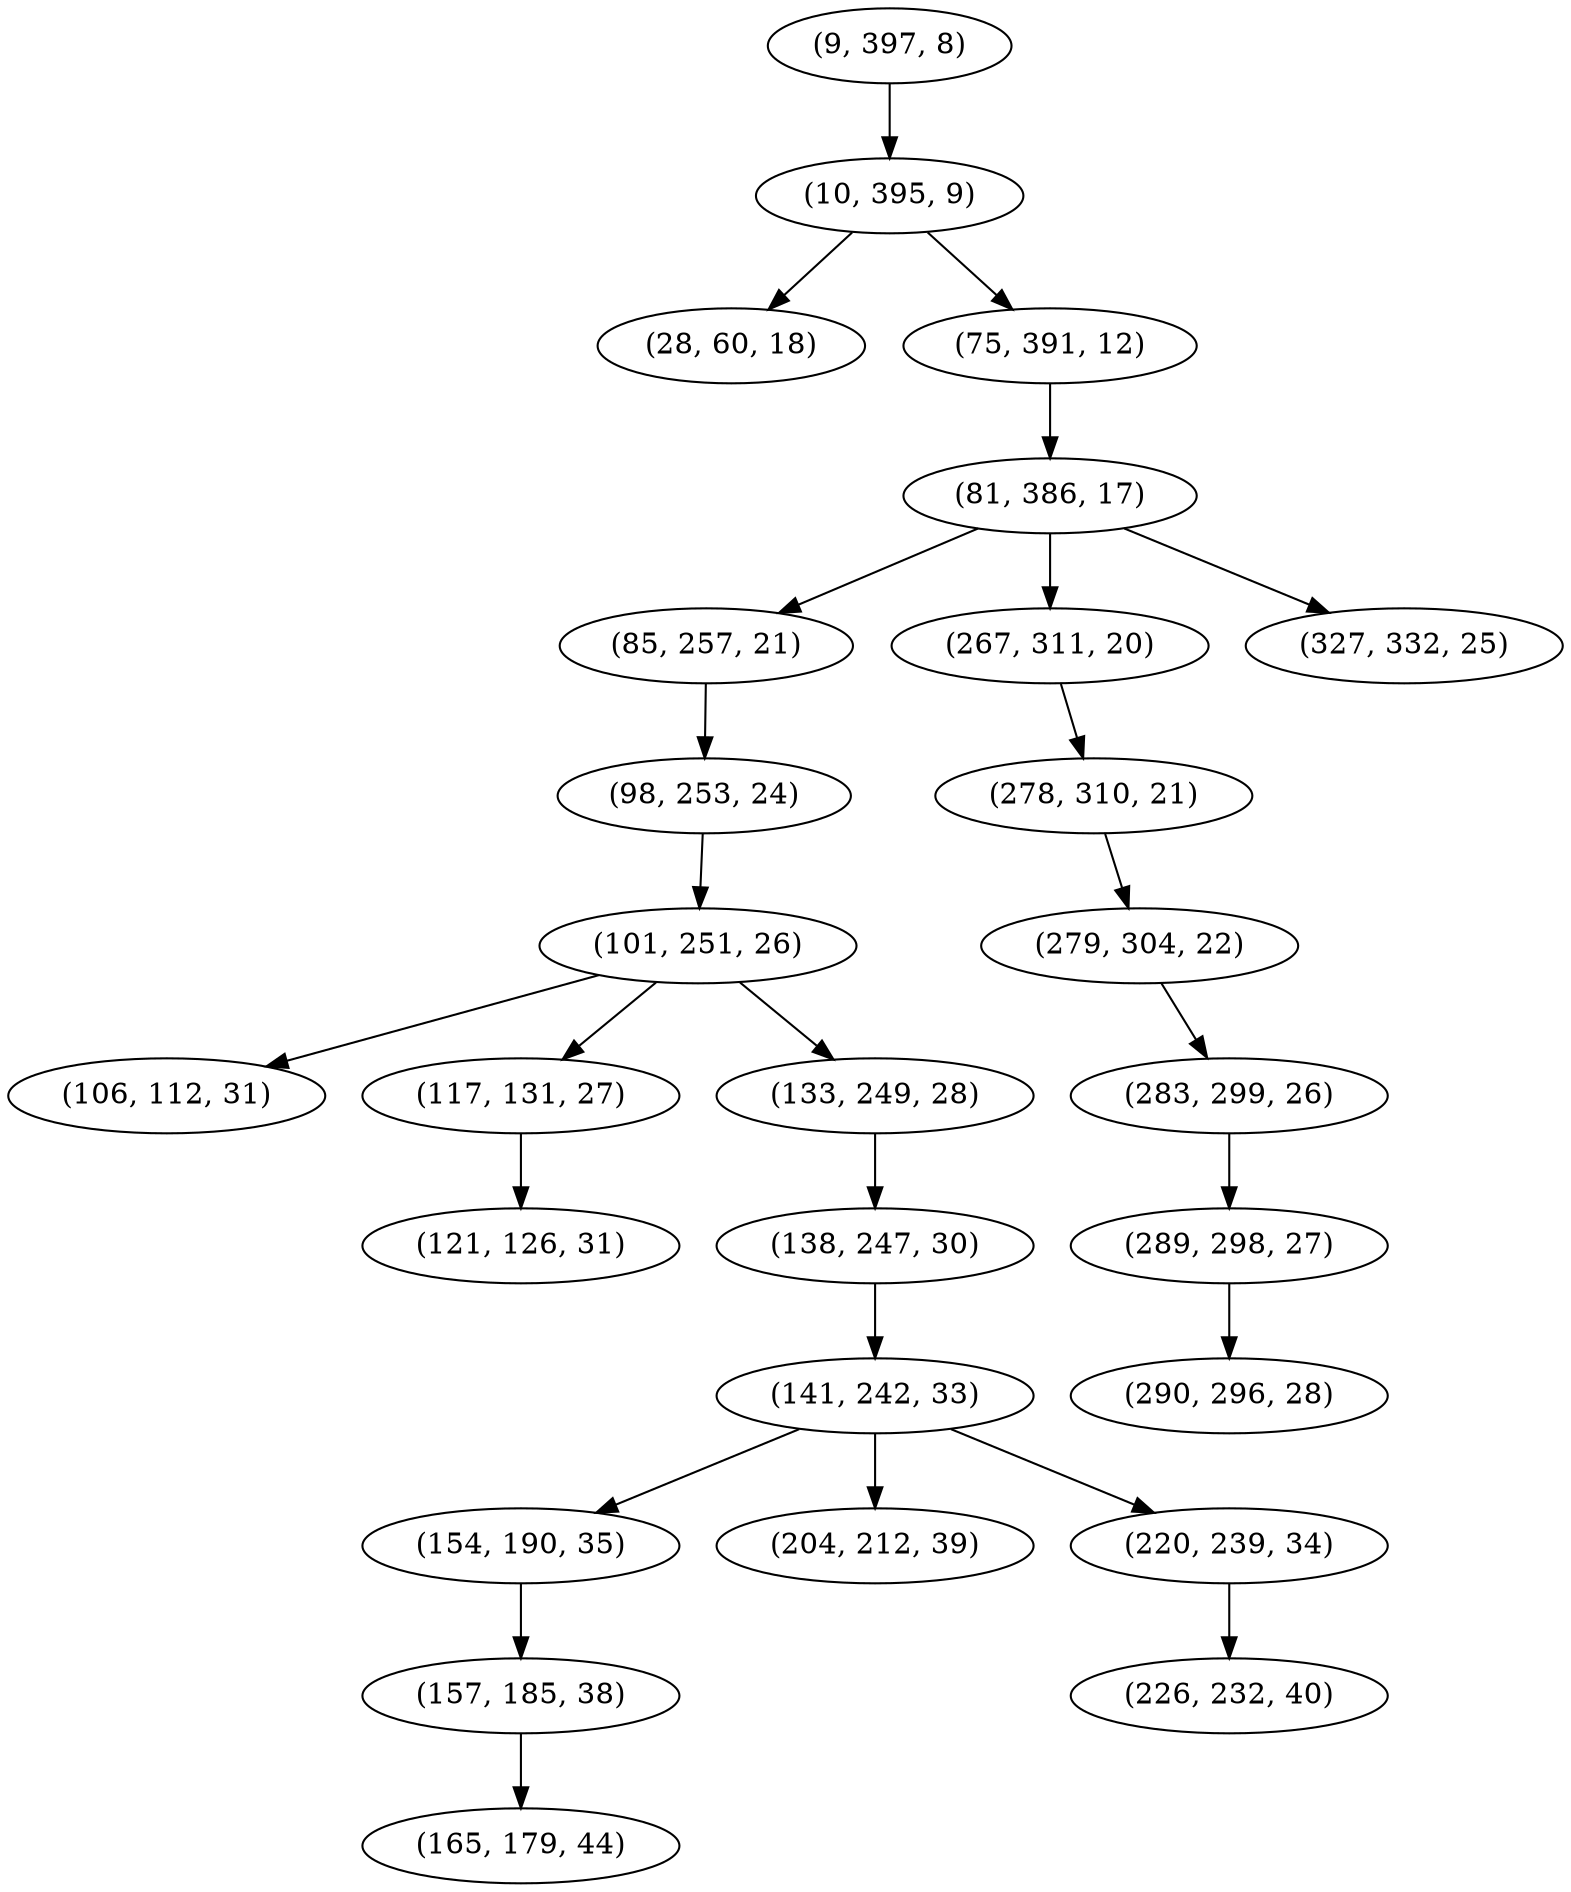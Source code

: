 digraph tree {
    "(9, 397, 8)";
    "(10, 395, 9)";
    "(28, 60, 18)";
    "(75, 391, 12)";
    "(81, 386, 17)";
    "(85, 257, 21)";
    "(98, 253, 24)";
    "(101, 251, 26)";
    "(106, 112, 31)";
    "(117, 131, 27)";
    "(121, 126, 31)";
    "(133, 249, 28)";
    "(138, 247, 30)";
    "(141, 242, 33)";
    "(154, 190, 35)";
    "(157, 185, 38)";
    "(165, 179, 44)";
    "(204, 212, 39)";
    "(220, 239, 34)";
    "(226, 232, 40)";
    "(267, 311, 20)";
    "(278, 310, 21)";
    "(279, 304, 22)";
    "(283, 299, 26)";
    "(289, 298, 27)";
    "(290, 296, 28)";
    "(327, 332, 25)";
    "(9, 397, 8)" -> "(10, 395, 9)";
    "(10, 395, 9)" -> "(28, 60, 18)";
    "(10, 395, 9)" -> "(75, 391, 12)";
    "(75, 391, 12)" -> "(81, 386, 17)";
    "(81, 386, 17)" -> "(85, 257, 21)";
    "(81, 386, 17)" -> "(267, 311, 20)";
    "(81, 386, 17)" -> "(327, 332, 25)";
    "(85, 257, 21)" -> "(98, 253, 24)";
    "(98, 253, 24)" -> "(101, 251, 26)";
    "(101, 251, 26)" -> "(106, 112, 31)";
    "(101, 251, 26)" -> "(117, 131, 27)";
    "(101, 251, 26)" -> "(133, 249, 28)";
    "(117, 131, 27)" -> "(121, 126, 31)";
    "(133, 249, 28)" -> "(138, 247, 30)";
    "(138, 247, 30)" -> "(141, 242, 33)";
    "(141, 242, 33)" -> "(154, 190, 35)";
    "(141, 242, 33)" -> "(204, 212, 39)";
    "(141, 242, 33)" -> "(220, 239, 34)";
    "(154, 190, 35)" -> "(157, 185, 38)";
    "(157, 185, 38)" -> "(165, 179, 44)";
    "(220, 239, 34)" -> "(226, 232, 40)";
    "(267, 311, 20)" -> "(278, 310, 21)";
    "(278, 310, 21)" -> "(279, 304, 22)";
    "(279, 304, 22)" -> "(283, 299, 26)";
    "(283, 299, 26)" -> "(289, 298, 27)";
    "(289, 298, 27)" -> "(290, 296, 28)";
}
